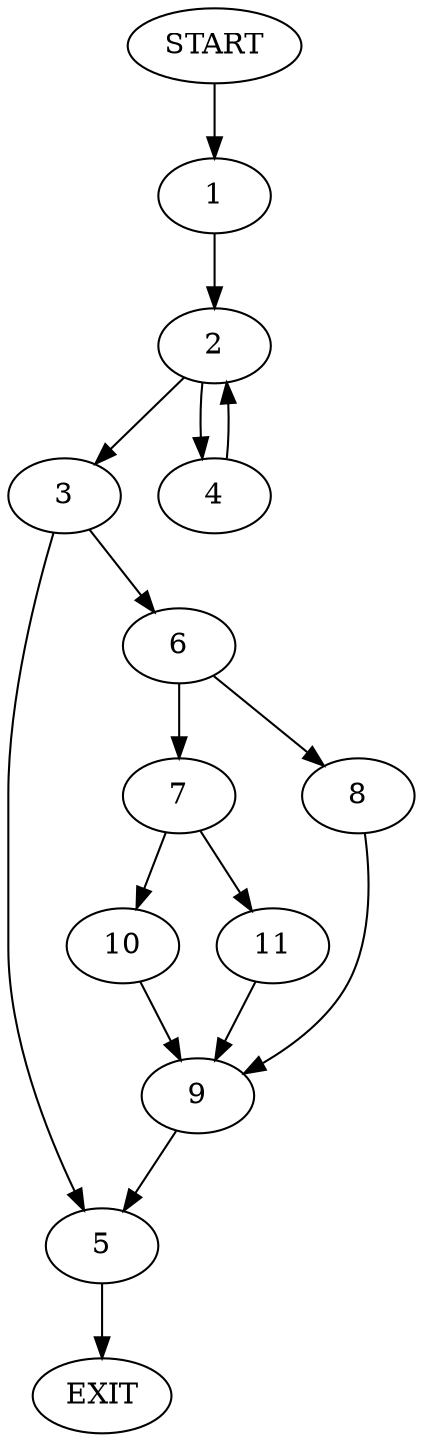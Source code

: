 digraph {
0 [label="START"]
12 [label="EXIT"]
0 -> 1
1 -> 2
2 -> 3
2 -> 4
3 -> 5
3 -> 6
4 -> 2
6 -> 7
6 -> 8
5 -> 12
8 -> 9
7 -> 10
7 -> 11
9 -> 5
11 -> 9
10 -> 9
}

